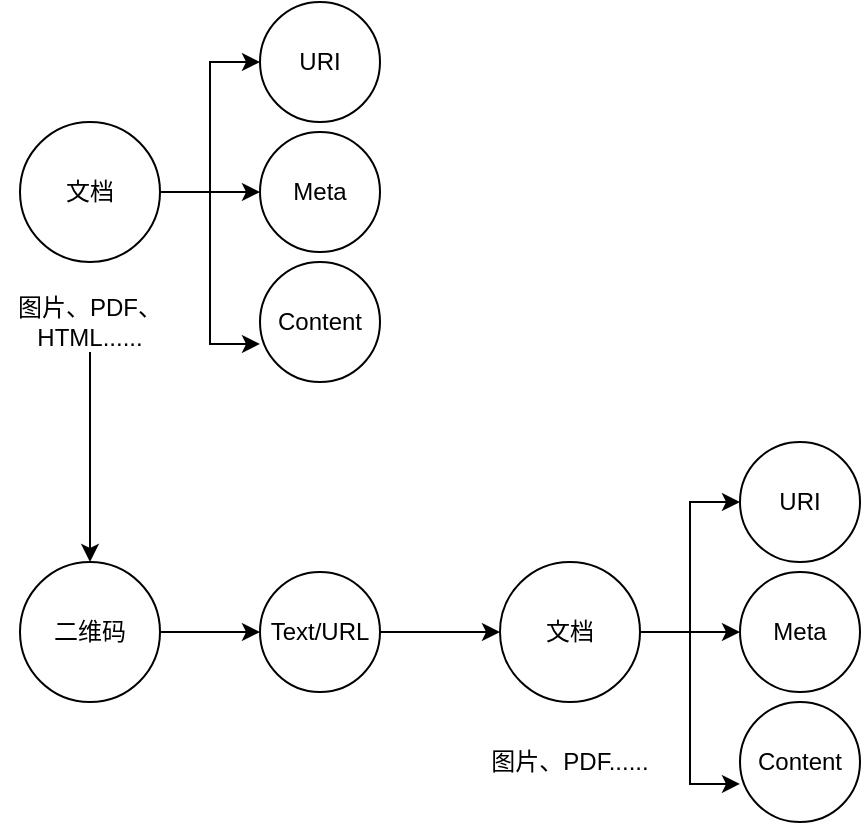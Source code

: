 <mxfile version="24.2.3" type="github">
  <diagram name="Page-1" id="nOhjvLSkiI6Gft-o41ZN">
    <mxGraphModel dx="1434" dy="756" grid="1" gridSize="10" guides="1" tooltips="1" connect="1" arrows="1" fold="1" page="1" pageScale="1" pageWidth="850" pageHeight="1100" math="0" shadow="0">
      <root>
        <mxCell id="0" />
        <mxCell id="1" parent="0" />
        <mxCell id="dDIRc1-SOkfvqXcVqXz5-7" style="edgeStyle=orthogonalEdgeStyle;rounded=0;orthogonalLoop=1;jettySize=auto;html=1;entryX=0;entryY=0.5;entryDx=0;entryDy=0;" edge="1" parent="1" source="dDIRc1-SOkfvqXcVqXz5-1" target="dDIRc1-SOkfvqXcVqXz5-4">
          <mxGeometry relative="1" as="geometry" />
        </mxCell>
        <mxCell id="dDIRc1-SOkfvqXcVqXz5-8" style="edgeStyle=orthogonalEdgeStyle;rounded=0;orthogonalLoop=1;jettySize=auto;html=1;" edge="1" parent="1" source="dDIRc1-SOkfvqXcVqXz5-1" target="dDIRc1-SOkfvqXcVqXz5-5">
          <mxGeometry relative="1" as="geometry" />
        </mxCell>
        <mxCell id="dDIRc1-SOkfvqXcVqXz5-1" value="文档" style="ellipse;whiteSpace=wrap;html=1;aspect=fixed;" vertex="1" parent="1">
          <mxGeometry x="30" y="90" width="70" height="70" as="geometry" />
        </mxCell>
        <mxCell id="dDIRc1-SOkfvqXcVqXz5-11" style="edgeStyle=orthogonalEdgeStyle;rounded=0;orthogonalLoop=1;jettySize=auto;html=1;" edge="1" parent="1" source="dDIRc1-SOkfvqXcVqXz5-2" target="dDIRc1-SOkfvqXcVqXz5-10">
          <mxGeometry relative="1" as="geometry" />
        </mxCell>
        <mxCell id="dDIRc1-SOkfvqXcVqXz5-2" value="图片、PDF、HTML......" style="text;html=1;align=center;verticalAlign=middle;whiteSpace=wrap;rounded=0;" vertex="1" parent="1">
          <mxGeometry x="20" y="175" width="90" height="30" as="geometry" />
        </mxCell>
        <mxCell id="dDIRc1-SOkfvqXcVqXz5-4" value="URI" style="ellipse;whiteSpace=wrap;html=1;aspect=fixed;" vertex="1" parent="1">
          <mxGeometry x="150" y="30" width="60" height="60" as="geometry" />
        </mxCell>
        <mxCell id="dDIRc1-SOkfvqXcVqXz5-5" value="Meta" style="ellipse;whiteSpace=wrap;html=1;aspect=fixed;" vertex="1" parent="1">
          <mxGeometry x="150" y="95" width="60" height="60" as="geometry" />
        </mxCell>
        <mxCell id="dDIRc1-SOkfvqXcVqXz5-6" value="Content" style="ellipse;whiteSpace=wrap;html=1;aspect=fixed;" vertex="1" parent="1">
          <mxGeometry x="150" y="160" width="60" height="60" as="geometry" />
        </mxCell>
        <mxCell id="dDIRc1-SOkfvqXcVqXz5-9" style="edgeStyle=orthogonalEdgeStyle;rounded=0;orthogonalLoop=1;jettySize=auto;html=1;entryX=0;entryY=0.683;entryDx=0;entryDy=0;entryPerimeter=0;" edge="1" parent="1" source="dDIRc1-SOkfvqXcVqXz5-1" target="dDIRc1-SOkfvqXcVqXz5-6">
          <mxGeometry relative="1" as="geometry" />
        </mxCell>
        <mxCell id="dDIRc1-SOkfvqXcVqXz5-15" style="edgeStyle=orthogonalEdgeStyle;rounded=0;orthogonalLoop=1;jettySize=auto;html=1;entryX=0;entryY=0.5;entryDx=0;entryDy=0;" edge="1" parent="1" source="dDIRc1-SOkfvqXcVqXz5-10" target="dDIRc1-SOkfvqXcVqXz5-13">
          <mxGeometry relative="1" as="geometry" />
        </mxCell>
        <mxCell id="dDIRc1-SOkfvqXcVqXz5-10" value="二维码" style="ellipse;whiteSpace=wrap;html=1;aspect=fixed;" vertex="1" parent="1">
          <mxGeometry x="30" y="310" width="70" height="70" as="geometry" />
        </mxCell>
        <mxCell id="dDIRc1-SOkfvqXcVqXz5-24" style="edgeStyle=orthogonalEdgeStyle;rounded=0;orthogonalLoop=1;jettySize=auto;html=1;" edge="1" parent="1" source="dDIRc1-SOkfvqXcVqXz5-13" target="dDIRc1-SOkfvqXcVqXz5-18">
          <mxGeometry relative="1" as="geometry" />
        </mxCell>
        <mxCell id="dDIRc1-SOkfvqXcVqXz5-13" value="Text/URL" style="ellipse;whiteSpace=wrap;html=1;aspect=fixed;" vertex="1" parent="1">
          <mxGeometry x="150" y="315" width="60" height="60" as="geometry" />
        </mxCell>
        <mxCell id="dDIRc1-SOkfvqXcVqXz5-16" style="edgeStyle=orthogonalEdgeStyle;rounded=0;orthogonalLoop=1;jettySize=auto;html=1;entryX=0;entryY=0.5;entryDx=0;entryDy=0;" edge="1" parent="1" source="dDIRc1-SOkfvqXcVqXz5-18" target="dDIRc1-SOkfvqXcVqXz5-20">
          <mxGeometry relative="1" as="geometry" />
        </mxCell>
        <mxCell id="dDIRc1-SOkfvqXcVqXz5-17" style="edgeStyle=orthogonalEdgeStyle;rounded=0;orthogonalLoop=1;jettySize=auto;html=1;" edge="1" parent="1" source="dDIRc1-SOkfvqXcVqXz5-18" target="dDIRc1-SOkfvqXcVqXz5-21">
          <mxGeometry relative="1" as="geometry" />
        </mxCell>
        <mxCell id="dDIRc1-SOkfvqXcVqXz5-18" value="文档" style="ellipse;whiteSpace=wrap;html=1;aspect=fixed;" vertex="1" parent="1">
          <mxGeometry x="270" y="310" width="70" height="70" as="geometry" />
        </mxCell>
        <mxCell id="dDIRc1-SOkfvqXcVqXz5-19" value="图片、PDF......" style="text;html=1;align=center;verticalAlign=middle;whiteSpace=wrap;rounded=0;" vertex="1" parent="1">
          <mxGeometry x="260" y="395" width="90" height="30" as="geometry" />
        </mxCell>
        <mxCell id="dDIRc1-SOkfvqXcVqXz5-20" value="URI" style="ellipse;whiteSpace=wrap;html=1;aspect=fixed;" vertex="1" parent="1">
          <mxGeometry x="390" y="250" width="60" height="60" as="geometry" />
        </mxCell>
        <mxCell id="dDIRc1-SOkfvqXcVqXz5-21" value="Meta" style="ellipse;whiteSpace=wrap;html=1;aspect=fixed;" vertex="1" parent="1">
          <mxGeometry x="390" y="315" width="60" height="60" as="geometry" />
        </mxCell>
        <mxCell id="dDIRc1-SOkfvqXcVqXz5-22" value="Content" style="ellipse;whiteSpace=wrap;html=1;aspect=fixed;" vertex="1" parent="1">
          <mxGeometry x="390" y="380" width="60" height="60" as="geometry" />
        </mxCell>
        <mxCell id="dDIRc1-SOkfvqXcVqXz5-23" style="edgeStyle=orthogonalEdgeStyle;rounded=0;orthogonalLoop=1;jettySize=auto;html=1;entryX=0;entryY=0.683;entryDx=0;entryDy=0;entryPerimeter=0;" edge="1" parent="1" source="dDIRc1-SOkfvqXcVqXz5-18" target="dDIRc1-SOkfvqXcVqXz5-22">
          <mxGeometry relative="1" as="geometry" />
        </mxCell>
      </root>
    </mxGraphModel>
  </diagram>
</mxfile>
